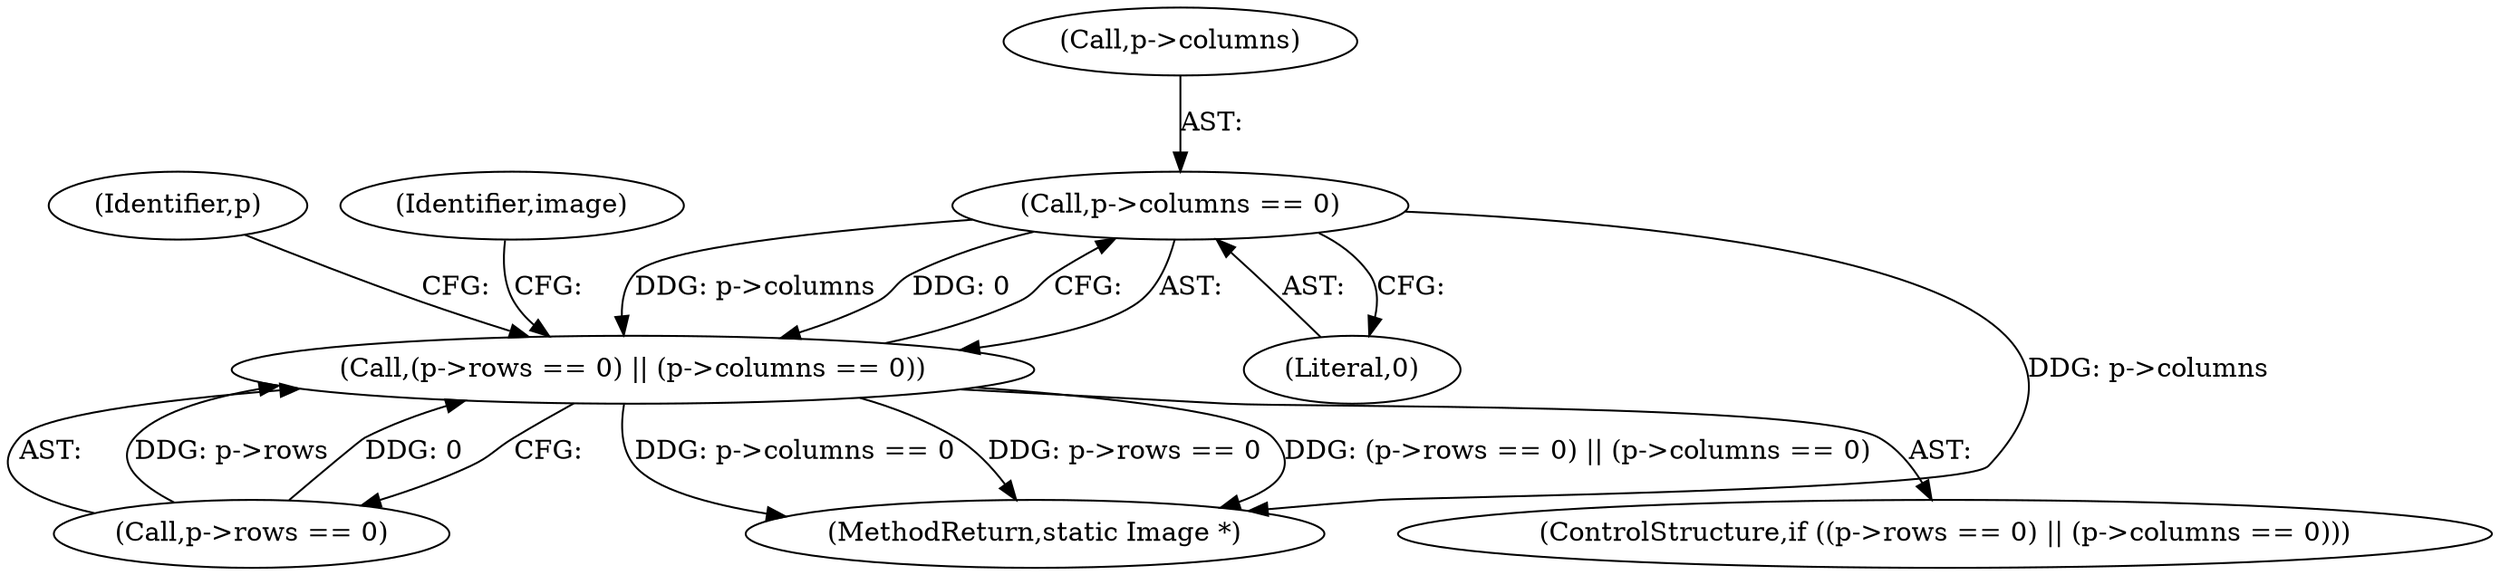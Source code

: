 digraph "0_ImageMagick_bef1e4f637d8f665bc133a9c6d30df08d983bc3a@pointer" {
"1001871" [label="(Call,p->columns == 0)"];
"1001865" [label="(Call,(p->rows == 0) || (p->columns == 0))"];
"1001866" [label="(Call,p->rows == 0)"];
"1001878" [label="(Identifier,p)"];
"1001875" [label="(Literal,0)"];
"1001872" [label="(Call,p->columns)"];
"1001928" [label="(MethodReturn,static Image *)"];
"1001871" [label="(Call,p->columns == 0)"];
"1001865" [label="(Call,(p->rows == 0) || (p->columns == 0))"];
"1001864" [label="(ControlStructure,if ((p->rows == 0) || (p->columns == 0)))"];
"1001888" [label="(Identifier,image)"];
"1001871" -> "1001865"  [label="AST: "];
"1001871" -> "1001875"  [label="CFG: "];
"1001872" -> "1001871"  [label="AST: "];
"1001875" -> "1001871"  [label="AST: "];
"1001865" -> "1001871"  [label="CFG: "];
"1001871" -> "1001928"  [label="DDG: p->columns"];
"1001871" -> "1001865"  [label="DDG: p->columns"];
"1001871" -> "1001865"  [label="DDG: 0"];
"1001865" -> "1001864"  [label="AST: "];
"1001865" -> "1001866"  [label="CFG: "];
"1001866" -> "1001865"  [label="AST: "];
"1001878" -> "1001865"  [label="CFG: "];
"1001888" -> "1001865"  [label="CFG: "];
"1001865" -> "1001928"  [label="DDG: (p->rows == 0) || (p->columns == 0)"];
"1001865" -> "1001928"  [label="DDG: p->columns == 0"];
"1001865" -> "1001928"  [label="DDG: p->rows == 0"];
"1001866" -> "1001865"  [label="DDG: p->rows"];
"1001866" -> "1001865"  [label="DDG: 0"];
}
